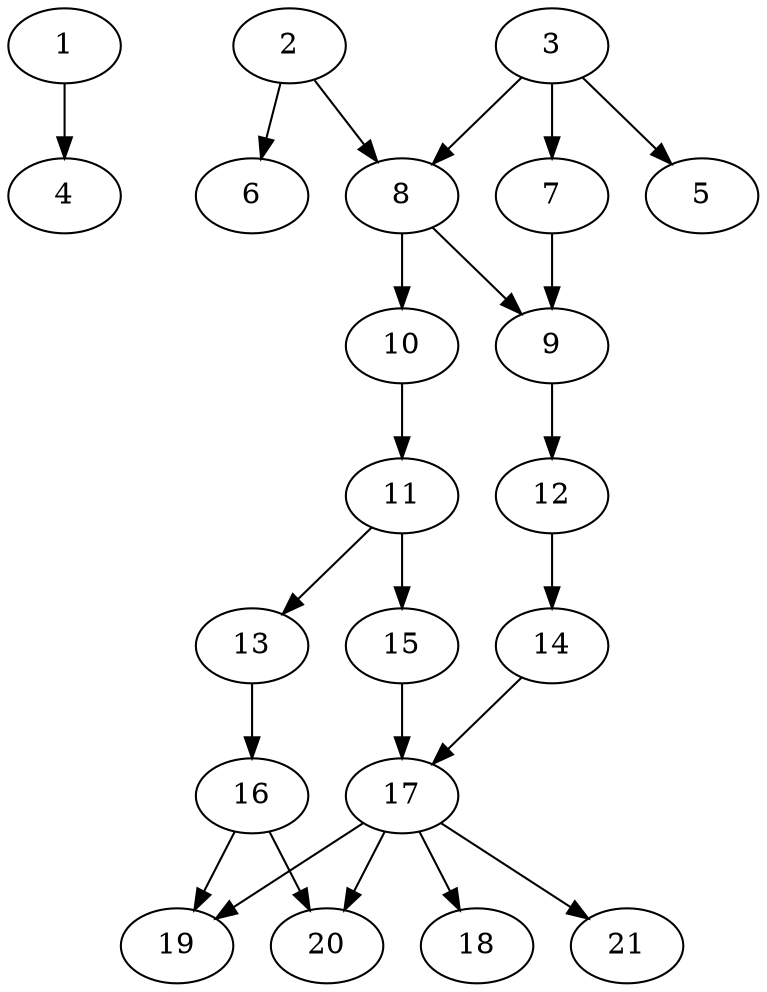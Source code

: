 // DAG (tier=2-normal, mode=data, n=21, ccr=0.450, fat=0.511, density=0.540, regular=0.518, jump=0.148, mindata=2097152, maxdata=16777216)
// DAG automatically generated by daggen at Sun Aug 24 16:33:34 2025
// /home/ermia/Project/Environments/daggen/bin/daggen --dot --ccr 0.450 --fat 0.511 --regular 0.518 --density 0.540 --jump 0.148 --mindata 2097152 --maxdata 16777216 -n 21 
digraph G {
  1 [size="61945708303934816256", alpha="0.14", expect_size="30972854151967408128"]
  1 -> 4 [size ="125246078189568"]
  2 [size="32591511006529468", alpha="0.15", expect_size="16295755503264734"]
  2 -> 6 [size ="529647615868928"]
  2 -> 8 [size ="529647615868928"]
  3 [size="75817829375391328", alpha="0.14", expect_size="37908914687695664"]
  3 -> 5 [size ="1958302426595328"]
  3 -> 7 [size ="1958302426595328"]
  3 -> 8 [size ="1958302426595328"]
  4 [size="1133588876397344256", alpha="0.05", expect_size="566794438198672128"]
  5 [size="11131208965428750", alpha="0.06", expect_size="5565604482714375"]
  6 [size="4389683928028142", alpha="0.18", expect_size="2194841964014071"]
  7 [size="30840911011176324", alpha="0.18", expect_size="15420455505588162"]
  7 -> 9 [size ="1760786804375552"]
  8 [size="596587039770189758464", alpha="0.11", expect_size="298293519885094879232"]
  8 -> 9 [size ="566942737891328"]
  8 -> 10 [size ="566942737891328"]
  9 [size="873740363688673542144", alpha="0.18", expect_size="436870181844336771072"]
  9 -> 12 [size ="731158589472768"]
  10 [size="15901760248966708", alpha="0.04", expect_size="7950880124483354"]
  10 -> 11 [size ="334425246138368"]
  11 [size="15738861604902910", alpha="0.16", expect_size="7869430802451455"]
  11 -> 13 [size ="272450252177408"]
  11 -> 15 [size ="272450252177408"]
  12 [size="4926141721898888", alpha="0.18", expect_size="2463070860949444"]
  12 -> 14 [size ="320381072179200"]
  13 [size="111336844202247979008", alpha="0.07", expect_size="55668422101123989504"]
  13 -> 16 [size ="185146678444032"]
  14 [size="11561836509456764", alpha="0.03", expect_size="5780918254728382"]
  14 -> 17 [size ="291216096755712"]
  15 [size="2147376013756256485376", alpha="0.03", expect_size="1073688006878128242688"]
  15 -> 17 [size ="1331564021547008"]
  16 [size="504662532816896000000", alpha="0.18", expect_size="252331266408448000000"]
  16 -> 19 [size ="507096596480000"]
  16 -> 20 [size ="507096596480000"]
  17 [size="2893007116237275136000", alpha="0.03", expect_size="1446503558118637568000"]
  17 -> 18 [size ="1624262888652800"]
  17 -> 19 [size ="1624262888652800"]
  17 -> 20 [size ="1624262888652800"]
  17 -> 21 [size ="1624262888652800"]
  18 [size="42622647841713888", alpha="0.19", expect_size="21311323920856944"]
  19 [size="11762293506994690", alpha="0.14", expect_size="5881146753497345"]
  20 [size="527388772040441856000", alpha="0.12", expect_size="263694386020220928000"]
  21 [size="1465309794784522534912", alpha="0.18", expect_size="732654897392261267456"]
}